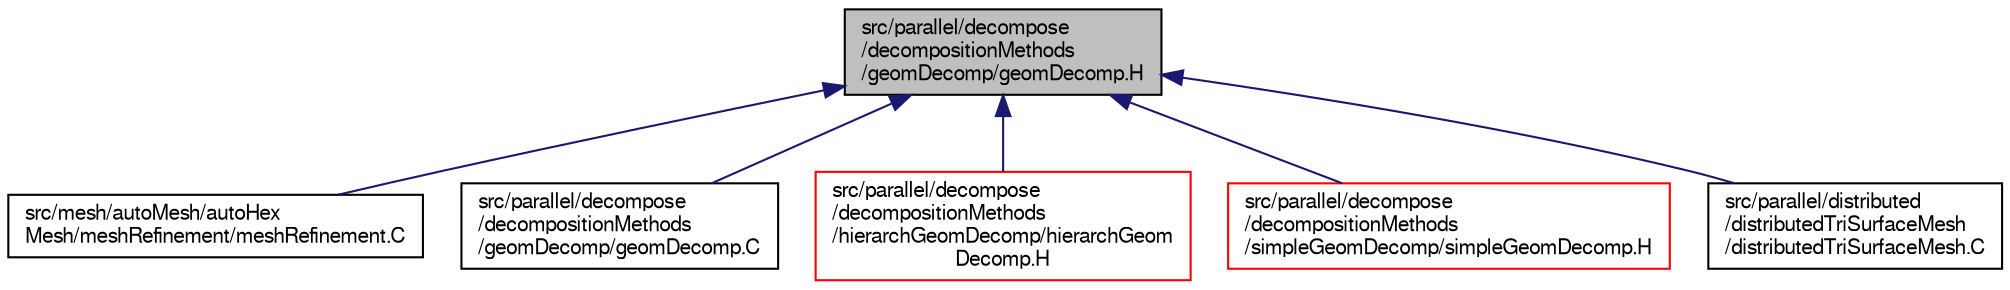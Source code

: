 digraph "src/parallel/decompose/decompositionMethods/geomDecomp/geomDecomp.H"
{
  bgcolor="transparent";
  edge [fontname="FreeSans",fontsize="10",labelfontname="FreeSans",labelfontsize="10"];
  node [fontname="FreeSans",fontsize="10",shape=record];
  Node223 [label="src/parallel/decompose\l/decompositionMethods\l/geomDecomp/geomDecomp.H",height=0.2,width=0.4,color="black", fillcolor="grey75", style="filled", fontcolor="black"];
  Node223 -> Node224 [dir="back",color="midnightblue",fontsize="10",style="solid",fontname="FreeSans"];
  Node224 [label="src/mesh/autoMesh/autoHex\lMesh/meshRefinement/meshRefinement.C",height=0.2,width=0.4,color="black",URL="$a06917.html"];
  Node223 -> Node225 [dir="back",color="midnightblue",fontsize="10",style="solid",fontname="FreeSans"];
  Node225 [label="src/parallel/decompose\l/decompositionMethods\l/geomDecomp/geomDecomp.C",height=0.2,width=0.4,color="black",URL="$a12992.html"];
  Node223 -> Node226 [dir="back",color="midnightblue",fontsize="10",style="solid",fontname="FreeSans"];
  Node226 [label="src/parallel/decompose\l/decompositionMethods\l/hierarchGeomDecomp/hierarchGeom\lDecomp.H",height=0.2,width=0.4,color="red",URL="$a13001.html"];
  Node223 -> Node228 [dir="back",color="midnightblue",fontsize="10",style="solid",fontname="FreeSans"];
  Node228 [label="src/parallel/decompose\l/decompositionMethods\l/simpleGeomDecomp/simpleGeomDecomp.H",height=0.2,width=0.4,color="red",URL="$a13025.html"];
  Node223 -> Node230 [dir="back",color="midnightblue",fontsize="10",style="solid",fontname="FreeSans"];
  Node230 [label="src/parallel/distributed\l/distributedTriSurfaceMesh\l/distributedTriSurfaceMesh.C",height=0.2,width=0.4,color="black",URL="$a13055.html"];
}
